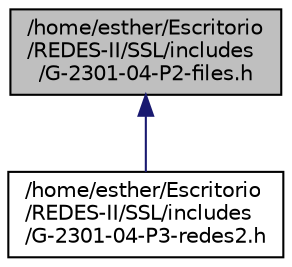 digraph "/home/esther/Escritorio/REDES-II/SSL/includes/G-2301-04-P2-files.h"
{
  edge [fontname="Helvetica",fontsize="10",labelfontname="Helvetica",labelfontsize="10"];
  node [fontname="Helvetica",fontsize="10",shape=record];
  Node1 [label="/home/esther/Escritorio\l/REDES-II/SSL/includes\l/G-2301-04-P2-files.h",height=0.2,width=0.4,color="black", fillcolor="grey75", style="filled", fontcolor="black"];
  Node1 -> Node2 [dir="back",color="midnightblue",fontsize="10",style="solid",fontname="Helvetica"];
  Node2 [label="/home/esther/Escritorio\l/REDES-II/SSL/includes\l/G-2301-04-P3-redes2.h",height=0.2,width=0.4,color="black", fillcolor="white", style="filled",URL="$_g-2301-04-_p3-redes2_8h.html"];
}
